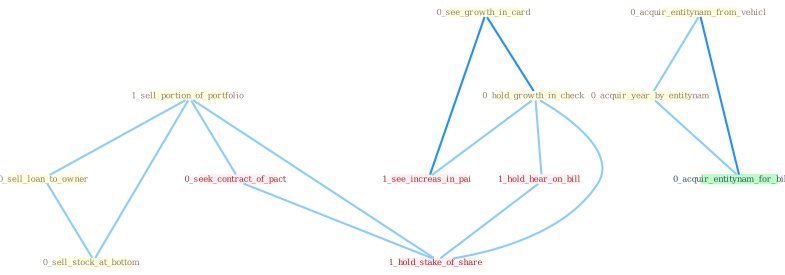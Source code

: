 Graph G{ 
    node
    [shape=polygon,style=filled,width=.5,height=.06,color="#BDFCC9",fixedsize=true,fontsize=4,
    fontcolor="#2f4f4f"];
    {node
    [color="#ffffe0", fontcolor="#8b7d6b"] "1_sell_portion_of_portfolio " "0_sell_loan_to_owner " "0_acquir_entitynam_from_vehicl " "0_see_growth_in_card " "0_sell_stock_at_bottom " "0_acquir_year_by_entitynam " "0_hold_growth_in_check "}
{node [color="#fff0f5", fontcolor="#b22222"] "0_seek_contract_of_pact " "1_see_increas_in_pai " "1_hold_hear_on_bill " "1_hold_stake_of_share "}
edge [color="#B0E2FF"];

	"1_sell_portion_of_portfolio " -- "0_sell_loan_to_owner " [w="1", color="#87cefa" ];
	"1_sell_portion_of_portfolio " -- "0_sell_stock_at_bottom " [w="1", color="#87cefa" ];
	"1_sell_portion_of_portfolio " -- "0_seek_contract_of_pact " [w="1", color="#87cefa" ];
	"1_sell_portion_of_portfolio " -- "1_hold_stake_of_share " [w="1", color="#87cefa" ];
	"0_sell_loan_to_owner " -- "0_sell_stock_at_bottom " [w="1", color="#87cefa" ];
	"0_acquir_entitynam_from_vehicl " -- "0_acquir_year_by_entitynam " [w="1", color="#87cefa" ];
	"0_acquir_entitynam_from_vehicl " -- "0_acquir_entitynam_for_billion " [w="2", color="#1e90ff" , len=0.8];
	"0_see_growth_in_card " -- "0_hold_growth_in_check " [w="2", color="#1e90ff" , len=0.8];
	"0_see_growth_in_card " -- "1_see_increas_in_pai " [w="2", color="#1e90ff" , len=0.8];
	"0_acquir_year_by_entitynam " -- "0_acquir_entitynam_for_billion " [w="1", color="#87cefa" ];
	"0_hold_growth_in_check " -- "1_see_increas_in_pai " [w="1", color="#87cefa" ];
	"0_hold_growth_in_check " -- "1_hold_hear_on_bill " [w="1", color="#87cefa" ];
	"0_hold_growth_in_check " -- "1_hold_stake_of_share " [w="1", color="#87cefa" ];
	"0_seek_contract_of_pact " -- "1_hold_stake_of_share " [w="1", color="#87cefa" ];
	"1_hold_hear_on_bill " -- "1_hold_stake_of_share " [w="1", color="#87cefa" ];
}